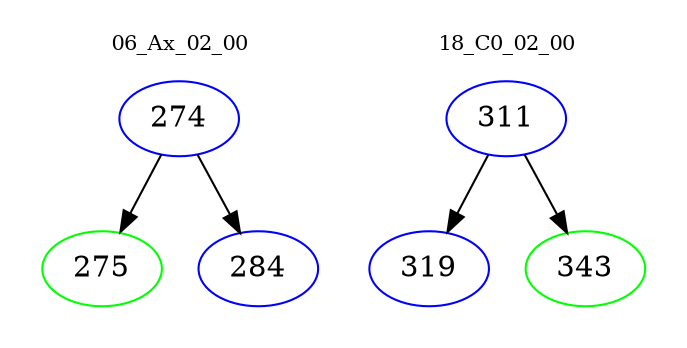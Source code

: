 digraph{
subgraph cluster_0 {
color = white
label = "06_Ax_02_00";
fontsize=10;
T0_274 [label="274", color="blue"]
T0_274 -> T0_275 [color="black"]
T0_275 [label="275", color="green"]
T0_274 -> T0_284 [color="black"]
T0_284 [label="284", color="blue"]
}
subgraph cluster_1 {
color = white
label = "18_C0_02_00";
fontsize=10;
T1_311 [label="311", color="blue"]
T1_311 -> T1_319 [color="black"]
T1_319 [label="319", color="blue"]
T1_311 -> T1_343 [color="black"]
T1_343 [label="343", color="green"]
}
}
